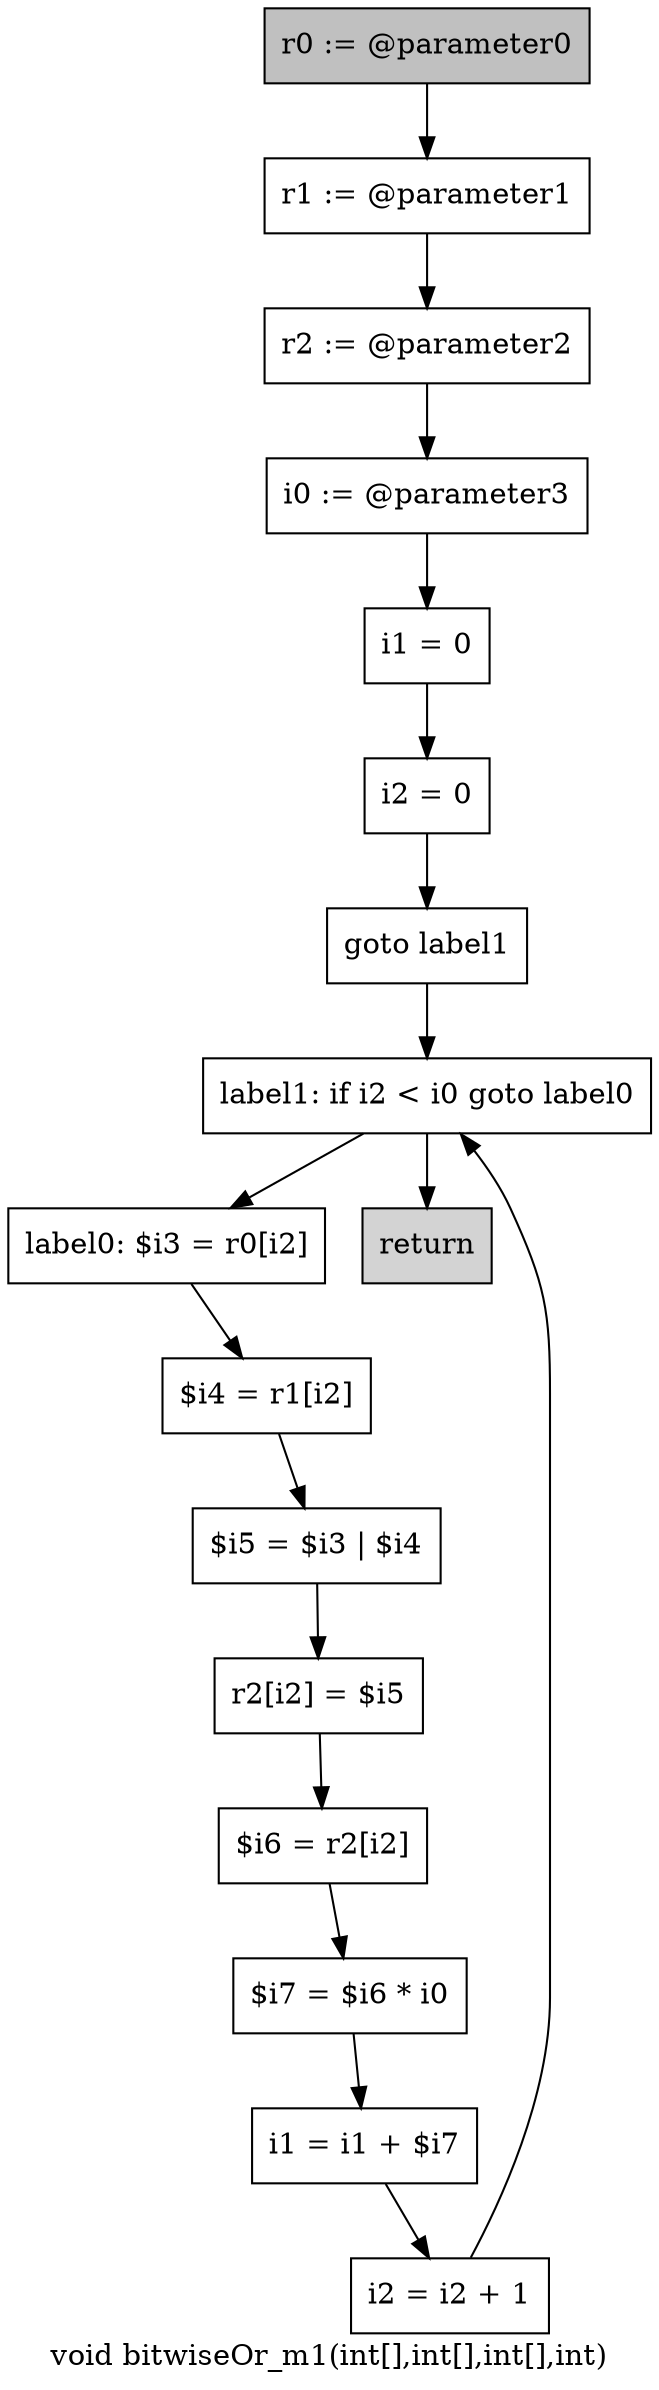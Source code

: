 digraph "void bitwiseOr_m1(int[],int[],int[],int)" {
    label="void bitwiseOr_m1(int[],int[],int[],int)";
    node [shape=box];
    "0" [style=filled,fillcolor=gray,label="r0 := @parameter0",];
    "1" [label="r1 := @parameter1",];
    "0"->"1";
    "2" [label="r2 := @parameter2",];
    "1"->"2";
    "3" [label="i0 := @parameter3",];
    "2"->"3";
    "4" [label="i1 = 0",];
    "3"->"4";
    "5" [label="i2 = 0",];
    "4"->"5";
    "6" [label="goto label1",];
    "5"->"6";
    "15" [label="label1: if i2 < i0 goto label0",];
    "6"->"15";
    "7" [label="label0: $i3 = r0[i2]",];
    "8" [label="$i4 = r1[i2]",];
    "7"->"8";
    "9" [label="$i5 = $i3 | $i4",];
    "8"->"9";
    "10" [label="r2[i2] = $i5",];
    "9"->"10";
    "11" [label="$i6 = r2[i2]",];
    "10"->"11";
    "12" [label="$i7 = $i6 * i0",];
    "11"->"12";
    "13" [label="i1 = i1 + $i7",];
    "12"->"13";
    "14" [label="i2 = i2 + 1",];
    "13"->"14";
    "14"->"15";
    "15"->"7";
    "16" [style=filled,fillcolor=lightgray,label="return",];
    "15"->"16";
}
